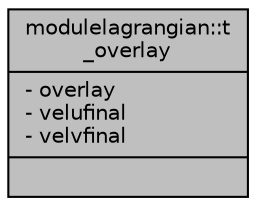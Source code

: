 digraph "modulelagrangian::t_overlay"
{
 // LATEX_PDF_SIZE
  edge [fontname="Helvetica",fontsize="10",labelfontname="Helvetica",labelfontsize="10"];
  node [fontname="Helvetica",fontsize="10",shape=record];
  Node1 [label="{modulelagrangian::t\l_overlay\n|- overlay\l- velufinal\l- velvfinal\l|}",height=0.2,width=0.4,color="black", fillcolor="grey75", style="filled", fontcolor="black",tooltip=" "];
}
